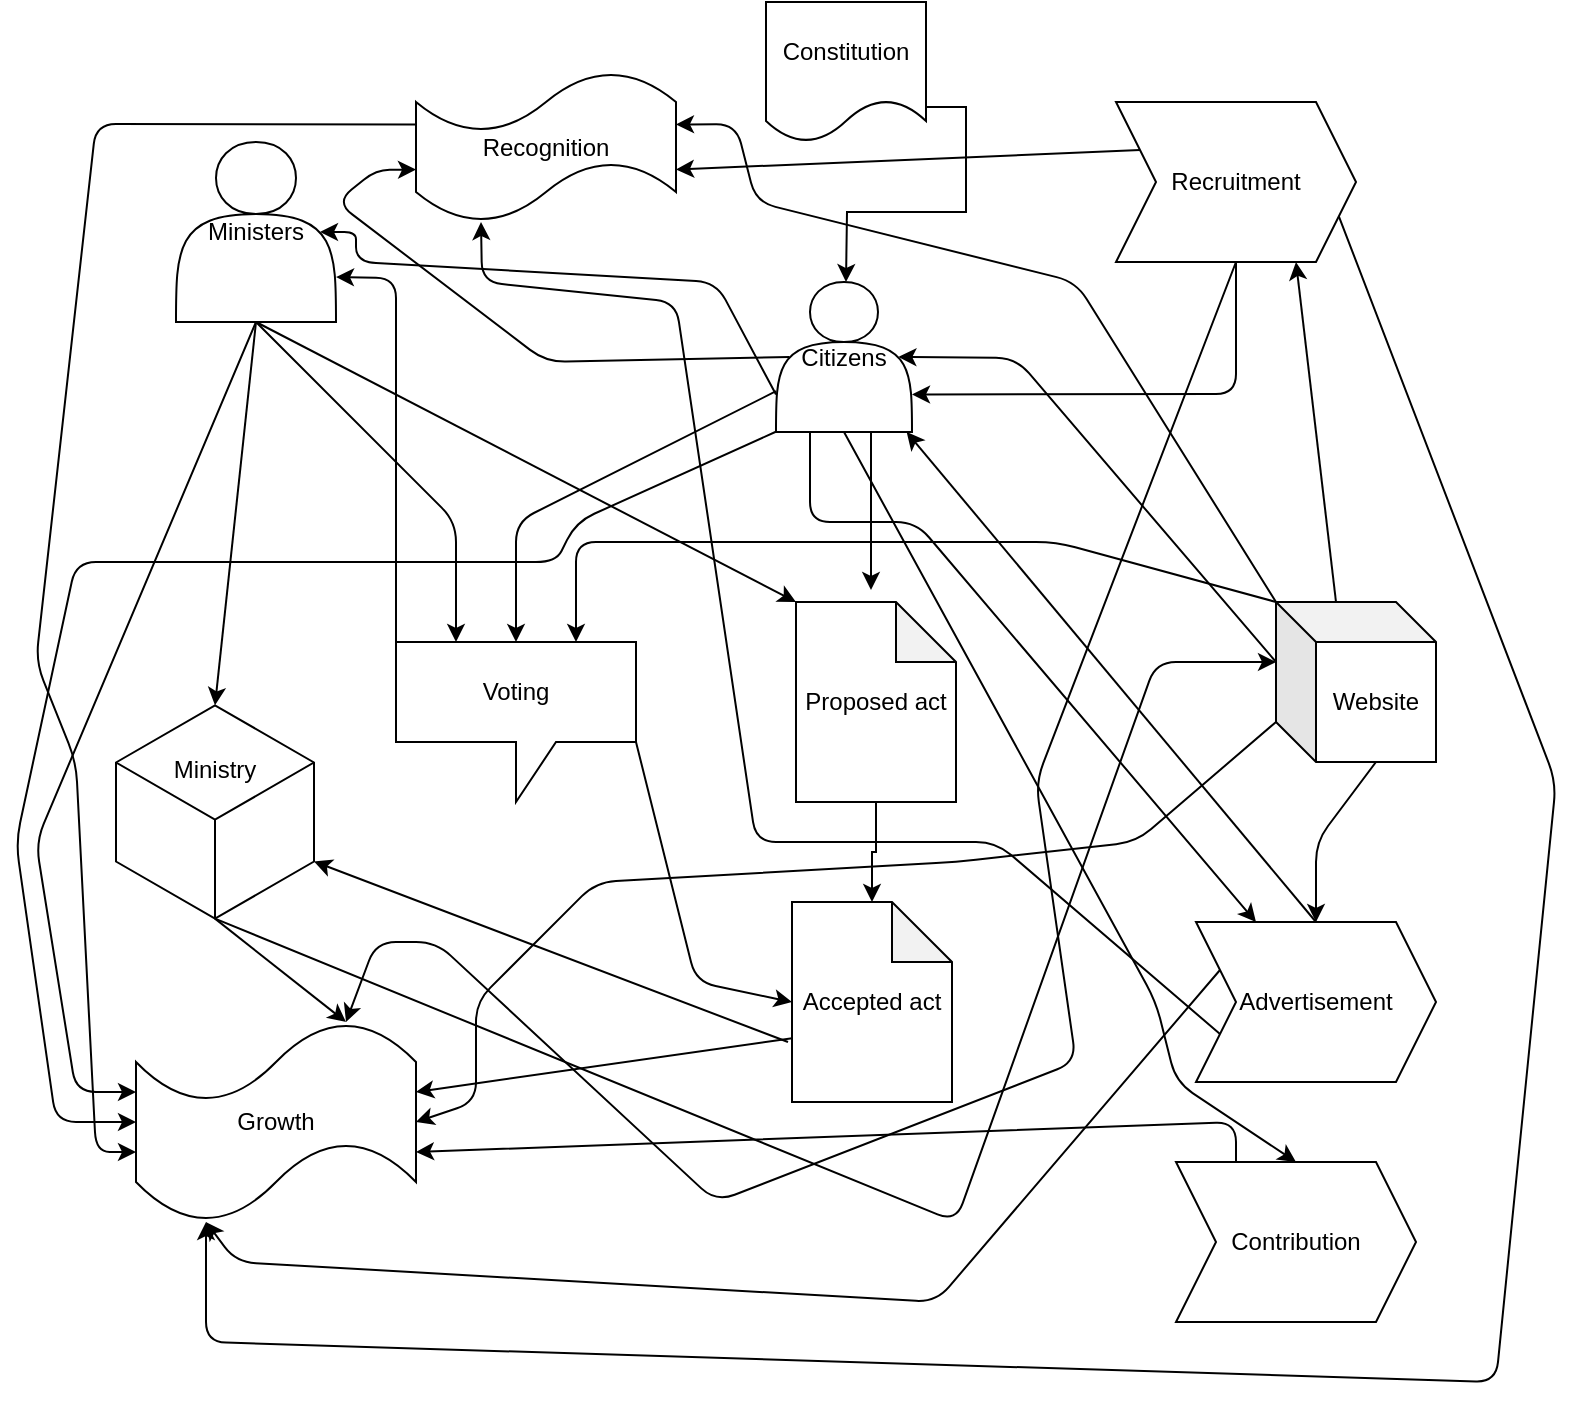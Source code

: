 <mxfile version="12.3.7" type="device" pages="1"><diagram id="_E0swijVo5iFfFrGO5p8" name="Page-1"><mxGraphModel dx="932" dy="600" grid="1" gridSize="10" guides="1" tooltips="1" connect="1" arrows="1" fold="1" page="1" pageScale="1" pageWidth="850" pageHeight="1100" math="0" shadow="0"><root><mxCell id="0"/><mxCell id="1" parent="0"/><mxCell id="gQRbxipz6WdJb6-O6G1X-10" value="" style="edgeStyle=orthogonalEdgeStyle;rounded=0;orthogonalLoop=1;jettySize=auto;html=1;exitX=1;exitY=0.75;exitDx=0;exitDy=0;" parent="1" source="gQRbxipz6WdJb6-O6G1X-8" edge="1"><mxGeometry relative="1" as="geometry"><mxPoint x="425" y="170" as="targetPoint"/></mxGeometry></mxCell><mxCell id="gQRbxipz6WdJb6-O6G1X-8" value="Constitution" style="shape=document;whiteSpace=wrap;html=1;boundedLbl=1;" parent="1" vertex="1"><mxGeometry x="385" y="30" width="80" height="70" as="geometry"/></mxCell><mxCell id="gQRbxipz6WdJb6-O6G1X-14" value="" style="edgeStyle=orthogonalEdgeStyle;rounded=0;orthogonalLoop=1;jettySize=auto;html=1;" parent="1" edge="1"><mxGeometry relative="1" as="geometry"><mxPoint x="437.5" y="244" as="sourcePoint"/><mxPoint x="437.5" y="324" as="targetPoint"/></mxGeometry></mxCell><mxCell id="gQRbxipz6WdJb6-O6G1X-21" value="Accepted act" style="shape=note;whiteSpace=wrap;html=1;backgroundOutline=1;darkOpacity=0.05;" parent="1" vertex="1"><mxGeometry x="398" y="480" width="80" height="100" as="geometry"/></mxCell><mxCell id="gQRbxipz6WdJb6-O6G1X-27" value="" style="edgeStyle=orthogonalEdgeStyle;rounded=0;orthogonalLoop=1;jettySize=auto;html=1;" parent="1" source="gQRbxipz6WdJb6-O6G1X-22" target="gQRbxipz6WdJb6-O6G1X-21" edge="1"><mxGeometry relative="1" as="geometry"/></mxCell><mxCell id="gQRbxipz6WdJb6-O6G1X-22" value="Proposed act" style="shape=note;whiteSpace=wrap;html=1;backgroundOutline=1;darkOpacity=0.05;" parent="1" vertex="1"><mxGeometry x="400" y="330" width="80" height="100" as="geometry"/></mxCell><mxCell id="gQRbxipz6WdJb6-O6G1X-28" value="Voting" style="shape=callout;whiteSpace=wrap;html=1;perimeter=calloutPerimeter;" parent="1" vertex="1"><mxGeometry x="200" y="350" width="120" height="80" as="geometry"/></mxCell><mxCell id="gQRbxipz6WdJb6-O6G1X-29" value="" style="endArrow=classic;html=1;exitX=0;exitY=0;exitDx=120;exitDy=50;exitPerimeter=0;entryX=0;entryY=0.5;entryDx=0;entryDy=0;entryPerimeter=0;" parent="1" source="gQRbxipz6WdJb6-O6G1X-28" target="gQRbxipz6WdJb6-O6G1X-21" edge="1"><mxGeometry width="50" height="50" relative="1" as="geometry"><mxPoint x="390" y="650" as="sourcePoint"/><mxPoint x="440" y="600" as="targetPoint"/><Array as="points"><mxPoint x="350" y="520"/></Array></mxGeometry></mxCell><mxCell id="gQRbxipz6WdJb6-O6G1X-30" value="" style="endArrow=classic;html=1;entryX=0.5;entryY=0;entryDx=0;entryDy=0;entryPerimeter=0;" parent="1" source="gQRbxipz6WdJb6-O6G1X-31" target="gQRbxipz6WdJb6-O6G1X-28" edge="1"><mxGeometry width="50" height="50" relative="1" as="geometry"><mxPoint x="465" y="238.822" as="sourcePoint"/><mxPoint x="660" y="230" as="targetPoint"/><Array as="points"><mxPoint x="260" y="290"/></Array></mxGeometry></mxCell><mxCell id="gQRbxipz6WdJb6-O6G1X-31" value="Citizens" style="shape=actor;whiteSpace=wrap;html=1;" parent="1" vertex="1"><mxGeometry x="390" y="170" width="68" height="75" as="geometry"/></mxCell><mxCell id="gQRbxipz6WdJb6-O6G1X-32" value="Ministers" style="shape=actor;whiteSpace=wrap;html=1;" parent="1" vertex="1"><mxGeometry x="90" y="100" width="80" height="90" as="geometry"/></mxCell><mxCell id="gQRbxipz6WdJb6-O6G1X-33" value="" style="endArrow=classic;html=1;exitX=0.5;exitY=1;exitDx=0;exitDy=0;entryX=0;entryY=0;entryDx=0;entryDy=0;entryPerimeter=0;" parent="1" source="gQRbxipz6WdJb6-O6G1X-32" target="gQRbxipz6WdJb6-O6G1X-22" edge="1"><mxGeometry width="50" height="50" relative="1" as="geometry"><mxPoint x="90" y="310" as="sourcePoint"/><mxPoint x="140" y="260" as="targetPoint"/></mxGeometry></mxCell><mxCell id="gQRbxipz6WdJb6-O6G1X-34" value="" style="endArrow=classic;html=1;exitX=0.5;exitY=1;exitDx=0;exitDy=0;entryX=0.25;entryY=0;entryDx=0;entryDy=0;entryPerimeter=0;" parent="1" source="gQRbxipz6WdJb6-O6G1X-32" target="gQRbxipz6WdJb6-O6G1X-28" edge="1"><mxGeometry width="50" height="50" relative="1" as="geometry"><mxPoint x="130" y="340" as="sourcePoint"/><mxPoint x="150" y="360" as="targetPoint"/><Array as="points"><mxPoint x="230" y="290"/></Array></mxGeometry></mxCell><mxCell id="gQRbxipz6WdJb6-O6G1X-35" value="Ministry&lt;br&gt;&lt;br&gt;&lt;br&gt;&lt;br&gt;" style="html=1;whiteSpace=wrap;aspect=fixed;shape=isoCube;backgroundOutline=1;" parent="1" vertex="1"><mxGeometry x="60" y="380" width="99" height="110" as="geometry"/></mxCell><mxCell id="gQRbxipz6WdJb6-O6G1X-36" value="" style="endArrow=classic;html=1;exitX=0.5;exitY=1;exitDx=0;exitDy=0;entryX=0;entryY=0;entryDx=49.5;entryDy=1.671;entryPerimeter=0;" parent="1" source="gQRbxipz6WdJb6-O6G1X-32" target="gQRbxipz6WdJb6-O6G1X-35" edge="1"><mxGeometry width="50" height="50" relative="1" as="geometry"><mxPoint x="60" y="280" as="sourcePoint"/><mxPoint x="110" y="230" as="targetPoint"/></mxGeometry></mxCell><mxCell id="gQRbxipz6WdJb6-O6G1X-37" value="" style="endArrow=classic;html=1;exitX=-0.025;exitY=0.7;exitDx=0;exitDy=0;exitPerimeter=0;entryX=0;entryY=0;entryDx=99;entryDy=79.75;entryPerimeter=0;" parent="1" source="gQRbxipz6WdJb6-O6G1X-21" target="gQRbxipz6WdJb6-O6G1X-35" edge="1"><mxGeometry width="50" height="50" relative="1" as="geometry"><mxPoint x="280" y="610" as="sourcePoint"/><mxPoint x="330" y="560" as="targetPoint"/></mxGeometry></mxCell><mxCell id="gQRbxipz6WdJb6-O6G1X-38" value="" style="endArrow=classic;html=1;exitX=0;exitY=0;exitDx=0;exitDy=0;exitPerimeter=0;entryX=1;entryY=0.75;entryDx=0;entryDy=0;" parent="1" source="gQRbxipz6WdJb6-O6G1X-28" target="gQRbxipz6WdJb6-O6G1X-32" edge="1"><mxGeometry width="50" height="50" relative="1" as="geometry"><mxPoint x="20" y="360" as="sourcePoint"/><mxPoint x="200" y="160" as="targetPoint"/><Array as="points"><mxPoint x="200" y="168"/></Array></mxGeometry></mxCell><mxCell id="gQRbxipz6WdJb6-O6G1X-41" value="Recruitment" style="shape=step;perimeter=stepPerimeter;whiteSpace=wrap;html=1;fixedSize=1;" parent="1" vertex="1"><mxGeometry x="560" y="80" width="120" height="80" as="geometry"/></mxCell><mxCell id="gQRbxipz6WdJb6-O6G1X-42" value="" style="endArrow=classic;html=1;exitX=0.5;exitY=1;exitDx=0;exitDy=0;entryX=1;entryY=0.75;entryDx=0;entryDy=0;" parent="1" source="gQRbxipz6WdJb6-O6G1X-41" target="gQRbxipz6WdJb6-O6G1X-31" edge="1"><mxGeometry width="50" height="50" relative="1" as="geometry"><mxPoint x="640" y="260" as="sourcePoint"/><mxPoint x="690" y="210" as="targetPoint"/><Array as="points"><mxPoint x="620" y="226"/></Array></mxGeometry></mxCell><mxCell id="gQRbxipz6WdJb6-O6G1X-43" value="Website" style="shape=cube;whiteSpace=wrap;html=1;boundedLbl=1;backgroundOutline=1;darkOpacity=0.05;darkOpacity2=0.1;" parent="1" vertex="1"><mxGeometry x="640" y="330" width="80" height="80" as="geometry"/></mxCell><mxCell id="gQRbxipz6WdJb6-O6G1X-44" value="" style="endArrow=classic;html=1;exitX=0;exitY=0;exitDx=30;exitDy=0;exitPerimeter=0;entryX=0.75;entryY=1;entryDx=0;entryDy=0;" parent="1" source="gQRbxipz6WdJb6-O6G1X-43" target="gQRbxipz6WdJb6-O6G1X-41" edge="1"><mxGeometry width="50" height="50" relative="1" as="geometry"><mxPoint x="600" y="290" as="sourcePoint"/><mxPoint x="650" y="240" as="targetPoint"/></mxGeometry></mxCell><mxCell id="gQRbxipz6WdJb6-O6G1X-45" value="" style="endArrow=classic;html=1;exitX=0;exitY=0;exitDx=49.5;exitDy=108.329;exitPerimeter=0;entryX=0;entryY=0;entryDx=0;entryDy=30;entryPerimeter=0;" parent="1" source="gQRbxipz6WdJb6-O6G1X-35" target="gQRbxipz6WdJb6-O6G1X-43" edge="1"><mxGeometry width="50" height="50" relative="1" as="geometry"><mxPoint x="130" y="570" as="sourcePoint"/><mxPoint x="180" y="520" as="targetPoint"/><Array as="points"><mxPoint x="480" y="640"/><mxPoint x="580" y="360"/></Array></mxGeometry></mxCell><mxCell id="gQRbxipz6WdJb6-O6G1X-46" value="Advertisement" style="shape=step;perimeter=stepPerimeter;whiteSpace=wrap;html=1;fixedSize=1;" parent="1" vertex="1"><mxGeometry x="600" y="490" width="120" height="80" as="geometry"/></mxCell><mxCell id="gQRbxipz6WdJb6-O6G1X-47" value="" style="endArrow=classic;html=1;exitX=0.5;exitY=0;exitDx=0;exitDy=0;" parent="1" source="gQRbxipz6WdJb6-O6G1X-46" target="gQRbxipz6WdJb6-O6G1X-31" edge="1"><mxGeometry width="50" height="50" relative="1" as="geometry"><mxPoint x="630" y="490" as="sourcePoint"/><mxPoint x="680" y="440" as="targetPoint"/></mxGeometry></mxCell><mxCell id="gQRbxipz6WdJb6-O6G1X-48" value="" style="endArrow=classic;html=1;exitX=0.25;exitY=1;exitDx=0;exitDy=0;entryX=0.25;entryY=0;entryDx=0;entryDy=0;" parent="1" source="gQRbxipz6WdJb6-O6G1X-31" target="gQRbxipz6WdJb6-O6G1X-46" edge="1"><mxGeometry width="50" height="50" relative="1" as="geometry"><mxPoint x="510" y="300" as="sourcePoint"/><mxPoint x="560" y="250" as="targetPoint"/><Array as="points"><mxPoint x="407" y="290"/><mxPoint x="460" y="290"/></Array></mxGeometry></mxCell><mxCell id="gQRbxipz6WdJb6-O6G1X-49" value="" style="endArrow=classic;html=1;exitX=0;exitY=0;exitDx=50;exitDy=80;exitPerimeter=0;entryX=0.5;entryY=0;entryDx=0;entryDy=0;" parent="1" source="gQRbxipz6WdJb6-O6G1X-43" target="gQRbxipz6WdJb6-O6G1X-46" edge="1"><mxGeometry width="50" height="50" relative="1" as="geometry"><mxPoint x="760" y="550" as="sourcePoint"/><mxPoint x="810" y="500" as="targetPoint"/><Array as="points"><mxPoint x="660" y="450"/></Array></mxGeometry></mxCell><mxCell id="gQRbxipz6WdJb6-O6G1X-50" value="Recognition" style="shape=tape;whiteSpace=wrap;html=1;" parent="1" vertex="1"><mxGeometry x="210" y="65" width="130" height="75" as="geometry"/></mxCell><mxCell id="gQRbxipz6WdJb6-O6G1X-51" value="" style="endArrow=classic;html=1;exitX=0;exitY=0.75;exitDx=0;exitDy=0;entryX=0.25;entryY=1;entryDx=0;entryDy=0;entryPerimeter=0;" parent="1" source="gQRbxipz6WdJb6-O6G1X-46" target="gQRbxipz6WdJb6-O6G1X-50" edge="1"><mxGeometry width="50" height="50" relative="1" as="geometry"><mxPoint x="60" y="720" as="sourcePoint"/><mxPoint x="110" y="670" as="targetPoint"/><Array as="points"><mxPoint x="500" y="450"/><mxPoint x="380" y="450"/><mxPoint x="340" y="180"/><mxPoint x="243" y="170"/></Array></mxGeometry></mxCell><mxCell id="gQRbxipz6WdJb6-O6G1X-52" value="" style="endArrow=classic;html=1;exitX=0;exitY=0.25;exitDx=0;exitDy=0;entryX=1;entryY=0.65;entryDx=0;entryDy=0;entryPerimeter=0;" parent="1" source="gQRbxipz6WdJb6-O6G1X-41" target="gQRbxipz6WdJb6-O6G1X-50" edge="1"><mxGeometry width="50" height="50" relative="1" as="geometry"><mxPoint x="770" y="120" as="sourcePoint"/><mxPoint x="820" y="70" as="targetPoint"/></mxGeometry></mxCell><mxCell id="gQRbxipz6WdJb6-O6G1X-53" value="" style="endArrow=classic;html=1;exitX=0;exitY=0;exitDx=0;exitDy=0;exitPerimeter=0;entryX=1;entryY=0.35;entryDx=0;entryDy=0;entryPerimeter=0;" parent="1" source="gQRbxipz6WdJb6-O6G1X-43" target="gQRbxipz6WdJb6-O6G1X-50" edge="1"><mxGeometry width="50" height="50" relative="1" as="geometry"><mxPoint x="810" y="260" as="sourcePoint"/><mxPoint x="860" y="210" as="targetPoint"/><Array as="points"><mxPoint x="540" y="170"/><mxPoint x="380" y="130"/><mxPoint x="370" y="91"/></Array></mxGeometry></mxCell><mxCell id="gQRbxipz6WdJb6-O6G1X-54" value="" style="endArrow=classic;html=1;exitX=0.1;exitY=0.5;exitDx=0;exitDy=0;exitPerimeter=0;entryX=0;entryY=0.65;entryDx=0;entryDy=0;entryPerimeter=0;" parent="1" source="gQRbxipz6WdJb6-O6G1X-31" target="gQRbxipz6WdJb6-O6G1X-50" edge="1"><mxGeometry width="50" height="50" relative="1" as="geometry"><mxPoint x="370" y="200" as="sourcePoint"/><mxPoint x="420" y="150" as="targetPoint"/><Array as="points"><mxPoint x="275" y="210"/><mxPoint x="170" y="130"/><mxPoint x="190" y="114"/></Array></mxGeometry></mxCell><mxCell id="gQRbxipz6WdJb6-O6G1X-55" value="" style="endArrow=classic;html=1;exitX=0;exitY=0.75;exitDx=0;exitDy=0;entryX=0.9;entryY=0.5;entryDx=0;entryDy=0;entryPerimeter=0;" parent="1" source="gQRbxipz6WdJb6-O6G1X-31" target="gQRbxipz6WdJb6-O6G1X-32" edge="1"><mxGeometry width="50" height="50" relative="1" as="geometry"><mxPoint x="300" y="280" as="sourcePoint"/><mxPoint x="350" y="230" as="targetPoint"/><Array as="points"><mxPoint x="360" y="170"/><mxPoint x="180" y="160"/><mxPoint x="180" y="145"/></Array></mxGeometry></mxCell><mxCell id="gQRbxipz6WdJb6-O6G1X-56" value="" style="endArrow=classic;html=1;exitX=0;exitY=0;exitDx=0;exitDy=30;exitPerimeter=0;entryX=0.9;entryY=0.5;entryDx=0;entryDy=0;entryPerimeter=0;" parent="1" source="gQRbxipz6WdJb6-O6G1X-43" target="gQRbxipz6WdJb6-O6G1X-31" edge="1"><mxGeometry width="50" height="50" relative="1" as="geometry"><mxPoint x="810" y="350" as="sourcePoint"/><mxPoint x="860" y="300" as="targetPoint"/><Array as="points"><mxPoint x="510" y="208"/></Array></mxGeometry></mxCell><mxCell id="gQRbxipz6WdJb6-O6G1X-57" value="" style="endArrow=classic;html=1;exitX=0;exitY=0;exitDx=0;exitDy=0;exitPerimeter=0;entryX=0.75;entryY=0;entryDx=0;entryDy=0;entryPerimeter=0;" parent="1" source="gQRbxipz6WdJb6-O6G1X-43" target="gQRbxipz6WdJb6-O6G1X-28" edge="1"><mxGeometry width="50" height="50" relative="1" as="geometry"><mxPoint x="880" y="330" as="sourcePoint"/><mxPoint x="930" y="280" as="targetPoint"/><Array as="points"><mxPoint x="530" y="300"/><mxPoint x="290" y="300"/></Array></mxGeometry></mxCell><mxCell id="gQRbxipz6WdJb6-O6G1X-58" value="Growth" style="shape=tape;whiteSpace=wrap;html=1;" parent="1" vertex="1"><mxGeometry x="70" y="540" width="140" height="100" as="geometry"/></mxCell><mxCell id="gQRbxipz6WdJb6-O6G1X-59" value="Contribution" style="shape=step;perimeter=stepPerimeter;whiteSpace=wrap;html=1;fixedSize=1;" parent="1" vertex="1"><mxGeometry x="590" y="610" width="120" height="80" as="geometry"/></mxCell><mxCell id="gQRbxipz6WdJb6-O6G1X-60" value="" style="endArrow=classic;html=1;exitX=0.25;exitY=0;exitDx=0;exitDy=0;entryX=1;entryY=0.65;entryDx=0;entryDy=0;entryPerimeter=0;" parent="1" source="gQRbxipz6WdJb6-O6G1X-59" target="gQRbxipz6WdJb6-O6G1X-58" edge="1"><mxGeometry width="50" height="50" relative="1" as="geometry"><mxPoint x="510" y="660" as="sourcePoint"/><mxPoint x="560" y="610" as="targetPoint"/><Array as="points"><mxPoint x="620" y="590"/></Array></mxGeometry></mxCell><mxCell id="gQRbxipz6WdJb6-O6G1X-61" value="" style="endArrow=classic;html=1;exitX=0;exitY=0;exitDx=49.5;exitDy=108.329;exitPerimeter=0;entryX=0.75;entryY=0;entryDx=0;entryDy=0;entryPerimeter=0;" parent="1" source="gQRbxipz6WdJb6-O6G1X-35" target="gQRbxipz6WdJb6-O6G1X-58" edge="1"><mxGeometry width="50" height="50" relative="1" as="geometry"><mxPoint x="40" y="380" as="sourcePoint"/><mxPoint x="90" y="330" as="targetPoint"/></mxGeometry></mxCell><mxCell id="gQRbxipz6WdJb6-O6G1X-62" value="" style="endArrow=classic;html=1;entryX=0;entryY=0.35;entryDx=0;entryDy=0;entryPerimeter=0;" parent="1" target="gQRbxipz6WdJb6-O6G1X-58" edge="1"><mxGeometry width="50" height="50" relative="1" as="geometry"><mxPoint x="130" y="190" as="sourcePoint"/><mxPoint x="90" y="220" as="targetPoint"/><Array as="points"><mxPoint x="20" y="450"/><mxPoint x="40" y="575"/></Array></mxGeometry></mxCell><mxCell id="gQRbxipz6WdJb6-O6G1X-63" value="" style="endArrow=classic;html=1;exitX=0;exitY=0;exitDx=0;exitDy=60;exitPerimeter=0;entryX=1;entryY=0.5;entryDx=0;entryDy=0;entryPerimeter=0;" parent="1" source="gQRbxipz6WdJb6-O6G1X-43" target="gQRbxipz6WdJb6-O6G1X-58" edge="1"><mxGeometry width="50" height="50" relative="1" as="geometry"><mxPoint x="280" y="700" as="sourcePoint"/><mxPoint x="330" y="650" as="targetPoint"/><Array as="points"><mxPoint x="570" y="450"/><mxPoint x="480" y="460"/><mxPoint x="300" y="470"/><mxPoint x="240" y="530"/><mxPoint x="240" y="580"/></Array></mxGeometry></mxCell><mxCell id="gQRbxipz6WdJb6-O6G1X-64" value="" style="endArrow=classic;html=1;exitX=0.5;exitY=1;exitDx=0;exitDy=0;entryX=0.75;entryY=0;entryDx=0;entryDy=0;entryPerimeter=0;" parent="1" source="gQRbxipz6WdJb6-O6G1X-41" target="gQRbxipz6WdJb6-O6G1X-58" edge="1"><mxGeometry width="50" height="50" relative="1" as="geometry"><mxPoint x="760" y="290" as="sourcePoint"/><mxPoint x="810" y="240" as="targetPoint"/><Array as="points"><mxPoint x="520" y="420"/><mxPoint x="540" y="560"/><mxPoint x="360" y="630"/><mxPoint x="220" y="500"/><mxPoint x="190" y="500"/></Array></mxGeometry></mxCell><mxCell id="gQRbxipz6WdJb6-O6G1X-65" value="" style="endArrow=classic;html=1;exitX=0.001;exitY=0.681;exitDx=0;exitDy=0;exitPerimeter=0;entryX=1;entryY=0.35;entryDx=0;entryDy=0;entryPerimeter=0;" parent="1" source="gQRbxipz6WdJb6-O6G1X-21" target="gQRbxipz6WdJb6-O6G1X-58" edge="1"><mxGeometry width="50" height="50" relative="1" as="geometry"><mxPoint x="350" y="510" as="sourcePoint"/><mxPoint x="400" y="460" as="targetPoint"/></mxGeometry></mxCell><mxCell id="gQRbxipz6WdJb6-O6G1X-66" value="" style="endArrow=classic;html=1;exitX=0.007;exitY=0.995;exitDx=0;exitDy=0;exitPerimeter=0;entryX=0;entryY=0.5;entryDx=0;entryDy=0;entryPerimeter=0;" parent="1" source="gQRbxipz6WdJb6-O6G1X-31" target="gQRbxipz6WdJb6-O6G1X-58" edge="1"><mxGeometry width="50" height="50" relative="1" as="geometry"><mxPoint x="-10" y="190" as="sourcePoint"/><mxPoint x="40" y="140" as="targetPoint"/><Array as="points"><mxPoint x="290" y="290"/><mxPoint x="280" y="310"/><mxPoint x="40" y="310"/><mxPoint x="10" y="450"/><mxPoint x="30" y="590"/></Array></mxGeometry></mxCell><mxCell id="gQRbxipz6WdJb6-O6G1X-67" value="" style="endArrow=classic;html=1;exitX=0;exitY=0.35;exitDx=0;exitDy=0;exitPerimeter=0;entryX=0;entryY=0.65;entryDx=0;entryDy=0;entryPerimeter=0;" parent="1" source="gQRbxipz6WdJb6-O6G1X-50" target="gQRbxipz6WdJb6-O6G1X-58" edge="1"><mxGeometry width="50" height="50" relative="1" as="geometry"><mxPoint x="30" y="180" as="sourcePoint"/><mxPoint x="80" y="130" as="targetPoint"/><Array as="points"><mxPoint x="50" y="91"/><mxPoint x="20" y="360"/><mxPoint x="40" y="410"/><mxPoint x="50" y="605"/></Array></mxGeometry></mxCell><mxCell id="gQRbxipz6WdJb6-O6G1X-68" value="" style="endArrow=classic;html=1;exitX=1;exitY=0.75;exitDx=0;exitDy=0;entryX=0.25;entryY=1;entryDx=0;entryDy=0;entryPerimeter=0;" parent="1" source="gQRbxipz6WdJb6-O6G1X-41" target="gQRbxipz6WdJb6-O6G1X-58" edge="1"><mxGeometry width="50" height="50" relative="1" as="geometry"><mxPoint x="680" y="190" as="sourcePoint"/><mxPoint x="730" y="140" as="targetPoint"/><Array as="points"><mxPoint x="780" y="420"/><mxPoint x="750" y="720"/><mxPoint x="105" y="700"/></Array></mxGeometry></mxCell><mxCell id="gQRbxipz6WdJb6-O6G1X-69" value="" style="endArrow=classic;html=1;exitX=0.5;exitY=1;exitDx=0;exitDy=0;entryX=0.5;entryY=0;entryDx=0;entryDy=0;" parent="1" source="gQRbxipz6WdJb6-O6G1X-31" target="gQRbxipz6WdJb6-O6G1X-59" edge="1"><mxGeometry width="50" height="50" relative="1" as="geometry"><mxPoint x="410" y="680" as="sourcePoint"/><mxPoint x="460" y="630" as="targetPoint"/><Array as="points"><mxPoint x="580" y="530"/><mxPoint x="590" y="570"/></Array></mxGeometry></mxCell><mxCell id="gQRbxipz6WdJb6-O6G1X-70" value="" style="endArrow=classic;html=1;exitX=0;exitY=0.25;exitDx=0;exitDy=0;entryX=0.25;entryY=1;entryDx=0;entryDy=0;entryPerimeter=0;" parent="1" source="gQRbxipz6WdJb6-O6G1X-46" target="gQRbxipz6WdJb6-O6G1X-58" edge="1"><mxGeometry width="50" height="50" relative="1" as="geometry"><mxPoint x="470" y="700" as="sourcePoint"/><mxPoint x="520" y="650" as="targetPoint"/><Array as="points"><mxPoint x="470" y="680"/><mxPoint x="120" y="660"/></Array></mxGeometry></mxCell></root></mxGraphModel></diagram></mxfile>